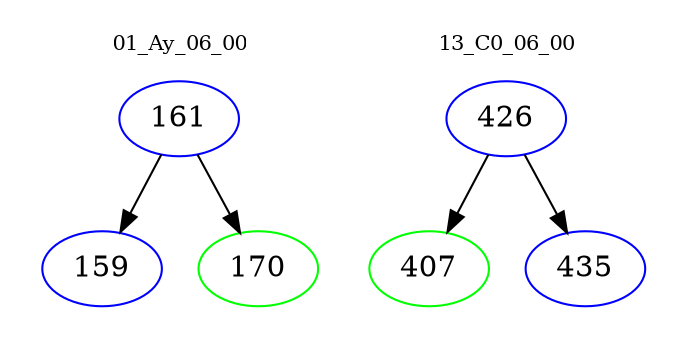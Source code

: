 digraph{
subgraph cluster_0 {
color = white
label = "01_Ay_06_00";
fontsize=10;
T0_161 [label="161", color="blue"]
T0_161 -> T0_159 [color="black"]
T0_159 [label="159", color="blue"]
T0_161 -> T0_170 [color="black"]
T0_170 [label="170", color="green"]
}
subgraph cluster_1 {
color = white
label = "13_C0_06_00";
fontsize=10;
T1_426 [label="426", color="blue"]
T1_426 -> T1_407 [color="black"]
T1_407 [label="407", color="green"]
T1_426 -> T1_435 [color="black"]
T1_435 [label="435", color="blue"]
}
}
